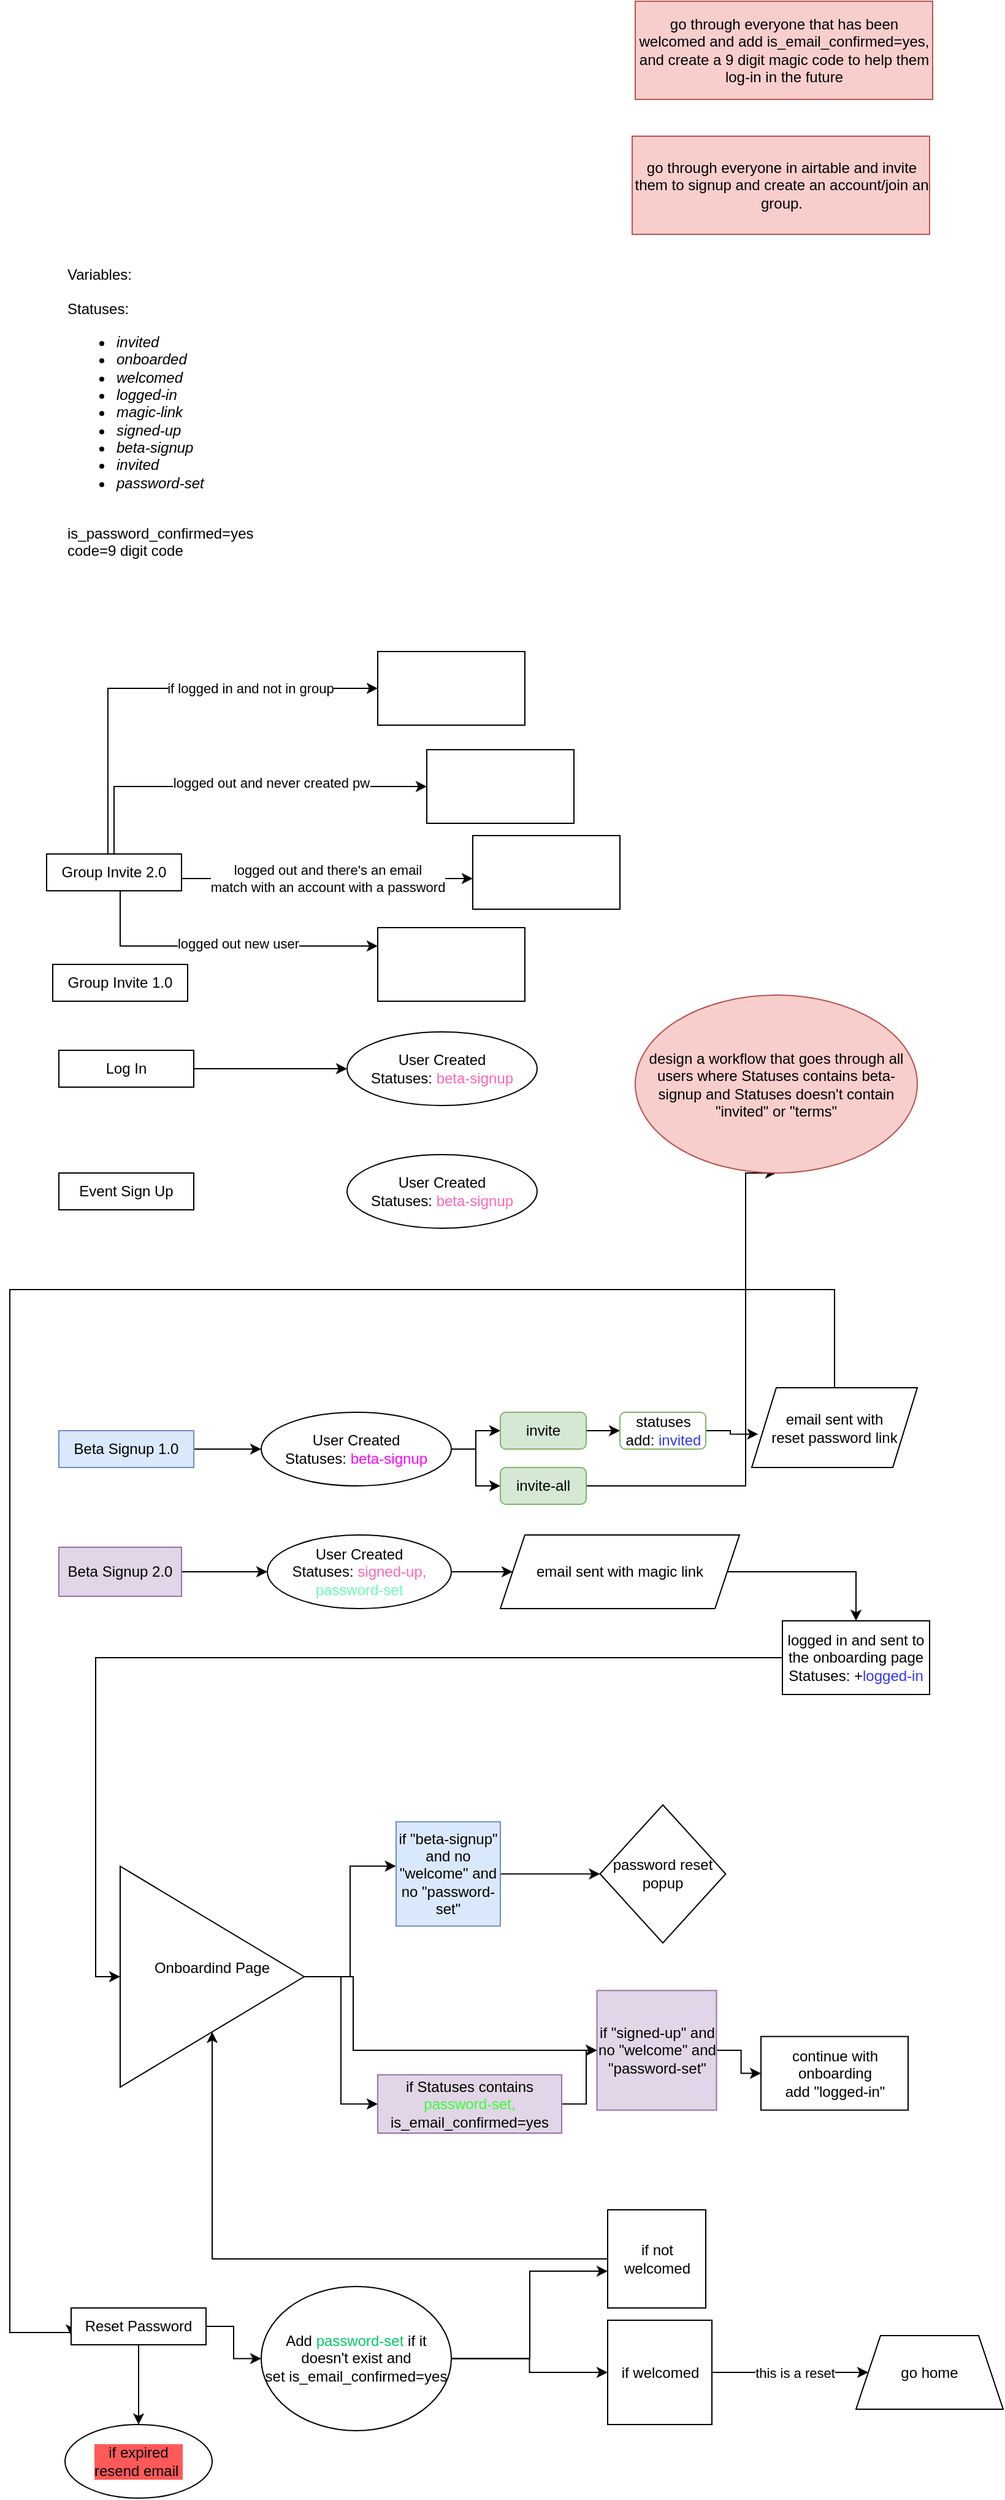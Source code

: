 <mxfile version="20.0.3" type="github">
  <diagram id="9TZBVGrTHEIjq8n9u4WU" name="Page-1">
    <mxGraphModel dx="1580" dy="2053" grid="1" gridSize="10" guides="1" tooltips="1" connect="1" arrows="1" fold="1" page="1" pageScale="1" pageWidth="850" pageHeight="1100" math="0" shadow="0">
      <root>
        <mxCell id="0" />
        <mxCell id="1" parent="0" />
        <mxCell id="HXzdCxORST3lZqe2nysO-4" value="" style="edgeStyle=orthogonalEdgeStyle;rounded=0;orthogonalLoop=1;jettySize=auto;html=1;" parent="1" source="HXzdCxORST3lZqe2nysO-1" target="HXzdCxORST3lZqe2nysO-3" edge="1">
          <mxGeometry relative="1" as="geometry" />
        </mxCell>
        <mxCell id="HXzdCxORST3lZqe2nysO-1" value="Beta Signup 1.0" style="rounded=0;whiteSpace=wrap;html=1;fillColor=#dae8fc;strokeColor=#6c8ebf;" parent="1" vertex="1">
          <mxGeometry x="70" y="95" width="110" height="30" as="geometry" />
        </mxCell>
        <mxCell id="HXzdCxORST3lZqe2nysO-6" value="" style="edgeStyle=orthogonalEdgeStyle;rounded=0;orthogonalLoop=1;jettySize=auto;html=1;" parent="1" source="HXzdCxORST3lZqe2nysO-2" target="HXzdCxORST3lZqe2nysO-5" edge="1">
          <mxGeometry relative="1" as="geometry" />
        </mxCell>
        <mxCell id="HXzdCxORST3lZqe2nysO-2" value="Beta Signup 2.0" style="rounded=0;whiteSpace=wrap;html=1;fillColor=#e1d5e7;strokeColor=#9673a6;" parent="1" vertex="1">
          <mxGeometry x="70" y="190" width="100" height="40" as="geometry" />
        </mxCell>
        <mxCell id="HXzdCxORST3lZqe2nysO-49" style="edgeStyle=orthogonalEdgeStyle;rounded=0;orthogonalLoop=1;jettySize=auto;html=1;entryX=0;entryY=0.5;entryDx=0;entryDy=0;" parent="1" source="HXzdCxORST3lZqe2nysO-3" target="HXzdCxORST3lZqe2nysO-29" edge="1">
          <mxGeometry relative="1" as="geometry" />
        </mxCell>
        <mxCell id="HXzdCxORST3lZqe2nysO-50" style="edgeStyle=orthogonalEdgeStyle;rounded=0;orthogonalLoop=1;jettySize=auto;html=1;entryX=0;entryY=0.5;entryDx=0;entryDy=0;fontColor=#3333FF;" parent="1" source="HXzdCxORST3lZqe2nysO-3" target="HXzdCxORST3lZqe2nysO-30" edge="1">
          <mxGeometry relative="1" as="geometry" />
        </mxCell>
        <mxCell id="HXzdCxORST3lZqe2nysO-3" value="User Created&lt;br&gt;Statuses: &lt;font color=&quot;#ff00ff&quot;&gt;beta-signup&lt;/font&gt;" style="ellipse;whiteSpace=wrap;html=1;rounded=0;" parent="1" vertex="1">
          <mxGeometry x="235" y="80" width="155" height="60" as="geometry" />
        </mxCell>
        <mxCell id="HXzdCxORST3lZqe2nysO-8" value="" style="edgeStyle=orthogonalEdgeStyle;rounded=0;orthogonalLoop=1;jettySize=auto;html=1;" parent="1" source="HXzdCxORST3lZqe2nysO-5" target="HXzdCxORST3lZqe2nysO-7" edge="1">
          <mxGeometry relative="1" as="geometry" />
        </mxCell>
        <mxCell id="HXzdCxORST3lZqe2nysO-5" value="User Created&lt;br&gt;Statuses: &lt;font color=&quot;#ff66b3&quot;&gt;signed-up, &lt;/font&gt;&lt;font color=&quot;#66ffb3&quot;&gt;password-set&lt;/font&gt;" style="ellipse;whiteSpace=wrap;html=1;rounded=0;" parent="1" vertex="1">
          <mxGeometry x="240" y="180" width="150" height="60" as="geometry" />
        </mxCell>
        <mxCell id="HXzdCxORST3lZqe2nysO-10" value="" style="edgeStyle=orthogonalEdgeStyle;rounded=0;orthogonalLoop=1;jettySize=auto;html=1;" parent="1" source="HXzdCxORST3lZqe2nysO-7" target="HXzdCxORST3lZqe2nysO-9" edge="1">
          <mxGeometry relative="1" as="geometry" />
        </mxCell>
        <mxCell id="HXzdCxORST3lZqe2nysO-7" value="email sent with magic link" style="shape=parallelogram;perimeter=parallelogramPerimeter;whiteSpace=wrap;html=1;fixedSize=1;rounded=0;" parent="1" vertex="1">
          <mxGeometry x="430" y="180" width="195" height="60" as="geometry" />
        </mxCell>
        <mxCell id="HXzdCxORST3lZqe2nysO-12" value="" style="edgeStyle=orthogonalEdgeStyle;rounded=0;orthogonalLoop=1;jettySize=auto;html=1;entryX=0;entryY=0.5;entryDx=0;entryDy=0;" parent="1" source="HXzdCxORST3lZqe2nysO-9" target="HXzdCxORST3lZqe2nysO-13" edge="1">
          <mxGeometry relative="1" as="geometry">
            <mxPoint x="720" y="390" as="targetPoint" />
          </mxGeometry>
        </mxCell>
        <mxCell id="HXzdCxORST3lZqe2nysO-9" value="logged in and sent to the onboarding page&lt;br&gt;Statuses: +&lt;font color=&quot;#3333ff&quot;&gt;logged-in&lt;/font&gt;" style="whiteSpace=wrap;html=1;rounded=0;" parent="1" vertex="1">
          <mxGeometry x="660" y="250" width="120" height="60" as="geometry" />
        </mxCell>
        <mxCell id="HXzdCxORST3lZqe2nysO-18" style="edgeStyle=orthogonalEdgeStyle;rounded=0;orthogonalLoop=1;jettySize=auto;html=1;entryX=0;entryY=0.5;entryDx=0;entryDy=0;" parent="1" source="HXzdCxORST3lZqe2nysO-13" target="HXzdCxORST3lZqe2nysO-17" edge="1">
          <mxGeometry relative="1" as="geometry" />
        </mxCell>
        <mxCell id="HXzdCxORST3lZqe2nysO-21" style="edgeStyle=orthogonalEdgeStyle;rounded=0;orthogonalLoop=1;jettySize=auto;html=1;entryX=-0.002;entryY=0.425;entryDx=0;entryDy=0;entryPerimeter=0;" parent="1" source="HXzdCxORST3lZqe2nysO-13" target="HXzdCxORST3lZqe2nysO-15" edge="1">
          <mxGeometry relative="1" as="geometry" />
        </mxCell>
        <mxCell id="HXzdCxORST3lZqe2nysO-22" style="edgeStyle=orthogonalEdgeStyle;rounded=0;orthogonalLoop=1;jettySize=auto;html=1;" parent="1" source="HXzdCxORST3lZqe2nysO-13" target="HXzdCxORST3lZqe2nysO-16" edge="1">
          <mxGeometry relative="1" as="geometry">
            <Array as="points">
              <mxPoint x="310" y="540" />
              <mxPoint x="310" y="600" />
            </Array>
          </mxGeometry>
        </mxCell>
        <mxCell id="HXzdCxORST3lZqe2nysO-13" value="Onboardind Page&lt;br&gt;&lt;br&gt;" style="triangle;whiteSpace=wrap;html=1;" parent="1" vertex="1">
          <mxGeometry x="120" y="450" width="150" height="180" as="geometry" />
        </mxCell>
        <mxCell id="Ku4nTDtjbL8bSQjuvAMc-4" value="" style="edgeStyle=orthogonalEdgeStyle;rounded=0;orthogonalLoop=1;jettySize=auto;html=1;fontColor=default;" edge="1" parent="1" source="HXzdCxORST3lZqe2nysO-15" target="Ku4nTDtjbL8bSQjuvAMc-3">
          <mxGeometry relative="1" as="geometry" />
        </mxCell>
        <mxCell id="HXzdCxORST3lZqe2nysO-15" value="if &quot;beta-signup&quot; and no &quot;welcome&quot; and no &quot;password-set&quot;" style="whiteSpace=wrap;html=1;aspect=fixed;fillColor=#dae8fc;strokeColor=#6c8ebf;" parent="1" vertex="1">
          <mxGeometry x="345" y="413.75" width="85" height="85" as="geometry" />
        </mxCell>
        <mxCell id="Ku4nTDtjbL8bSQjuvAMc-6" value="" style="edgeStyle=orthogonalEdgeStyle;rounded=0;orthogonalLoop=1;jettySize=auto;html=1;fontColor=default;" edge="1" parent="1" source="HXzdCxORST3lZqe2nysO-16" target="Ku4nTDtjbL8bSQjuvAMc-5">
          <mxGeometry relative="1" as="geometry" />
        </mxCell>
        <mxCell id="HXzdCxORST3lZqe2nysO-16" value="if &quot;signed-up&quot; and no &quot;welcome&quot; and &quot;password-set&quot;" style="whiteSpace=wrap;html=1;aspect=fixed;labelBackgroundColor=none;labelBorderColor=none;fillColor=#e1d5e7;strokeColor=#9673a6;" parent="1" vertex="1">
          <mxGeometry x="508.75" y="551.25" width="97.5" height="97.5" as="geometry" />
        </mxCell>
        <mxCell id="Ku4nTDtjbL8bSQjuvAMc-7" style="edgeStyle=orthogonalEdgeStyle;rounded=0;orthogonalLoop=1;jettySize=auto;html=1;entryX=0;entryY=0.5;entryDx=0;entryDy=0;fontColor=default;" edge="1" parent="1" source="HXzdCxORST3lZqe2nysO-17" target="HXzdCxORST3lZqe2nysO-16">
          <mxGeometry relative="1" as="geometry" />
        </mxCell>
        <mxCell id="HXzdCxORST3lZqe2nysO-17" value="if Statuses contains &lt;font color=&quot;#33ff33&quot;&gt;password-set,&lt;/font&gt; is_email_confirmed=yes" style="whiteSpace=wrap;html=1;fillColor=#e1d5e7;strokeColor=#9673a6;" parent="1" vertex="1">
          <mxGeometry x="330" y="620" width="150" height="47.5" as="geometry" />
        </mxCell>
        <mxCell id="HXzdCxORST3lZqe2nysO-26" value="" style="edgeStyle=orthogonalEdgeStyle;rounded=0;orthogonalLoop=1;jettySize=auto;html=1;entryX=0;entryY=0.5;entryDx=0;entryDy=0;" parent="1" source="HXzdCxORST3lZqe2nysO-25" target="HXzdCxORST3lZqe2nysO-27" edge="1">
          <mxGeometry relative="1" as="geometry">
            <mxPoint x="340" y="50" as="targetPoint" />
          </mxGeometry>
        </mxCell>
        <mxCell id="HXzdCxORST3lZqe2nysO-25" value="Log In" style="rounded=0;whiteSpace=wrap;html=1;" parent="1" vertex="1">
          <mxGeometry x="70" y="-215" width="110" height="30" as="geometry" />
        </mxCell>
        <mxCell id="HXzdCxORST3lZqe2nysO-27" value="User Created&lt;br&gt;Statuses: &lt;font color=&quot;#ff66b3&quot;&gt;beta-signup&lt;/font&gt;" style="ellipse;whiteSpace=wrap;html=1;rounded=0;" parent="1" vertex="1">
          <mxGeometry x="305" y="-230" width="155" height="60" as="geometry" />
        </mxCell>
        <mxCell id="HXzdCxORST3lZqe2nysO-32" value="" style="edgeStyle=orthogonalEdgeStyle;rounded=0;orthogonalLoop=1;jettySize=auto;html=1;" parent="1" source="HXzdCxORST3lZqe2nysO-29" target="HXzdCxORST3lZqe2nysO-31" edge="1">
          <mxGeometry relative="1" as="geometry" />
        </mxCell>
        <mxCell id="HXzdCxORST3lZqe2nysO-29" value="invite" style="rounded=1;whiteSpace=wrap;html=1;fillColor=#d5e8d4;strokeColor=#82b366;" parent="1" vertex="1">
          <mxGeometry x="430" y="80" width="70" height="30" as="geometry" />
        </mxCell>
        <mxCell id="Ku4nTDtjbL8bSQjuvAMc-28" value="" style="edgeStyle=orthogonalEdgeStyle;rounded=0;orthogonalLoop=1;jettySize=auto;html=1;fontColor=default;entryX=0.5;entryY=1;entryDx=0;entryDy=0;" edge="1" parent="1" source="HXzdCxORST3lZqe2nysO-30" target="Ku4nTDtjbL8bSQjuvAMc-29">
          <mxGeometry relative="1" as="geometry">
            <Array as="points">
              <mxPoint x="630" y="140" />
            </Array>
          </mxGeometry>
        </mxCell>
        <mxCell id="HXzdCxORST3lZqe2nysO-30" value="invite-all" style="rounded=1;whiteSpace=wrap;html=1;fillColor=#d5e8d4;strokeColor=#82b366;" parent="1" vertex="1">
          <mxGeometry x="430" y="125" width="70" height="30" as="geometry" />
        </mxCell>
        <mxCell id="HXzdCxORST3lZqe2nysO-34" value="" style="edgeStyle=orthogonalEdgeStyle;rounded=0;orthogonalLoop=1;jettySize=auto;html=1;entryX=0.039;entryY=0.582;entryDx=0;entryDy=0;entryPerimeter=0;" parent="1" source="HXzdCxORST3lZqe2nysO-31" target="HXzdCxORST3lZqe2nysO-35" edge="1">
          <mxGeometry relative="1" as="geometry">
            <mxPoint x="665.0" y="95" as="targetPoint" />
          </mxGeometry>
        </mxCell>
        <mxCell id="HXzdCxORST3lZqe2nysO-31" value="statuses add: &lt;font color=&quot;#3333ff&quot;&gt;invited&lt;/font&gt;" style="rounded=1;whiteSpace=wrap;html=1;fillColor=#FFFFFF;strokeColor=#82b366;" parent="1" vertex="1">
          <mxGeometry x="527.5" y="80" width="70" height="30" as="geometry" />
        </mxCell>
        <mxCell id="HXzdCxORST3lZqe2nysO-51" style="edgeStyle=orthogonalEdgeStyle;rounded=0;orthogonalLoop=1;jettySize=auto;html=1;entryX=0;entryY=0.75;entryDx=0;entryDy=0;fontColor=#3333FF;" parent="1" source="HXzdCxORST3lZqe2nysO-35" target="HXzdCxORST3lZqe2nysO-36" edge="1">
          <mxGeometry relative="1" as="geometry">
            <Array as="points">
              <mxPoint x="702" y="-20" />
              <mxPoint x="30" y="-20" />
              <mxPoint x="30" y="830" />
            </Array>
          </mxGeometry>
        </mxCell>
        <mxCell id="HXzdCxORST3lZqe2nysO-35" value="email sent with &lt;br&gt;reset password link" style="shape=parallelogram;perimeter=parallelogramPerimeter;whiteSpace=wrap;html=1;fixedSize=1;rounded=0;" parent="1" vertex="1">
          <mxGeometry x="635" y="60" width="135" height="65" as="geometry" />
        </mxCell>
        <mxCell id="HXzdCxORST3lZqe2nysO-38" style="edgeStyle=orthogonalEdgeStyle;rounded=0;orthogonalLoop=1;jettySize=auto;html=1;entryX=0;entryY=0.5;entryDx=0;entryDy=0;" parent="1" source="HXzdCxORST3lZqe2nysO-36" target="HXzdCxORST3lZqe2nysO-37" edge="1">
          <mxGeometry relative="1" as="geometry" />
        </mxCell>
        <mxCell id="Ku4nTDtjbL8bSQjuvAMc-2" value="" style="edgeStyle=orthogonalEdgeStyle;rounded=0;orthogonalLoop=1;jettySize=auto;html=1;fontColor=#00CC66;" edge="1" parent="1" source="HXzdCxORST3lZqe2nysO-36" target="Ku4nTDtjbL8bSQjuvAMc-1">
          <mxGeometry relative="1" as="geometry" />
        </mxCell>
        <mxCell id="HXzdCxORST3lZqe2nysO-36" value="Reset Password" style="rounded=0;whiteSpace=wrap;html=1;" parent="1" vertex="1">
          <mxGeometry x="80" y="810" width="110" height="30" as="geometry" />
        </mxCell>
        <mxCell id="HXzdCxORST3lZqe2nysO-44" style="edgeStyle=orthogonalEdgeStyle;rounded=0;orthogonalLoop=1;jettySize=auto;html=1;exitX=1;exitY=0.5;exitDx=0;exitDy=0;" parent="1" source="HXzdCxORST3lZqe2nysO-37" target="HXzdCxORST3lZqe2nysO-40" edge="1">
          <mxGeometry relative="1" as="geometry">
            <Array as="points">
              <mxPoint x="454" y="851" />
              <mxPoint x="454" y="780" />
            </Array>
          </mxGeometry>
        </mxCell>
        <mxCell id="HXzdCxORST3lZqe2nysO-45" style="edgeStyle=orthogonalEdgeStyle;rounded=0;orthogonalLoop=1;jettySize=auto;html=1;entryX=0;entryY=0.5;entryDx=0;entryDy=0;" parent="1" source="HXzdCxORST3lZqe2nysO-37" target="HXzdCxORST3lZqe2nysO-39" edge="1">
          <mxGeometry relative="1" as="geometry" />
        </mxCell>
        <mxCell id="HXzdCxORST3lZqe2nysO-37" value="Add &lt;font color=&quot;#00cc66&quot;&gt;password-set&lt;/font&gt; if it doesn&#39;t exist and &lt;br&gt;set is_email_confirmed=yes" style="ellipse;whiteSpace=wrap;html=1;rounded=0;" parent="1" vertex="1">
          <mxGeometry x="235" y="792.5" width="155" height="117.5" as="geometry" />
        </mxCell>
        <mxCell id="HXzdCxORST3lZqe2nysO-42" value="" style="edgeStyle=orthogonalEdgeStyle;rounded=0;orthogonalLoop=1;jettySize=auto;html=1;" parent="1" source="HXzdCxORST3lZqe2nysO-39" target="HXzdCxORST3lZqe2nysO-41" edge="1">
          <mxGeometry relative="1" as="geometry" />
        </mxCell>
        <mxCell id="HXzdCxORST3lZqe2nysO-46" value="this is a reset" style="edgeLabel;html=1;align=center;verticalAlign=middle;resizable=0;points=[];" parent="HXzdCxORST3lZqe2nysO-42" vertex="1" connectable="0">
          <mxGeometry x="-0.301" relative="1" as="geometry">
            <mxPoint x="23" as="offset" />
          </mxGeometry>
        </mxCell>
        <mxCell id="HXzdCxORST3lZqe2nysO-39" value="if welcomed" style="whiteSpace=wrap;html=1;aspect=fixed;" parent="1" vertex="1">
          <mxGeometry x="517.5" y="820" width="85" height="85" as="geometry" />
        </mxCell>
        <mxCell id="HXzdCxORST3lZqe2nysO-43" style="edgeStyle=orthogonalEdgeStyle;rounded=0;orthogonalLoop=1;jettySize=auto;html=1;" parent="1" source="HXzdCxORST3lZqe2nysO-40" target="HXzdCxORST3lZqe2nysO-13" edge="1">
          <mxGeometry relative="1" as="geometry" />
        </mxCell>
        <mxCell id="HXzdCxORST3lZqe2nysO-40" value="if not welcomed" style="whiteSpace=wrap;html=1;aspect=fixed;" parent="1" vertex="1">
          <mxGeometry x="517.5" y="730" width="80" height="80" as="geometry" />
        </mxCell>
        <mxCell id="HXzdCxORST3lZqe2nysO-41" value="go home" style="shape=trapezoid;perimeter=trapezoidPerimeter;whiteSpace=wrap;html=1;fixedSize=1;" parent="1" vertex="1">
          <mxGeometry x="720" y="832.5" width="120" height="60" as="geometry" />
        </mxCell>
        <mxCell id="Ku4nTDtjbL8bSQjuvAMc-1" value="if expired&lt;br&gt;resend email&amp;nbsp;" style="ellipse;whiteSpace=wrap;html=1;rounded=0;fontColor=default;labelBackgroundColor=#FF5959;" vertex="1" parent="1">
          <mxGeometry x="75" y="905" width="120" height="60" as="geometry" />
        </mxCell>
        <mxCell id="Ku4nTDtjbL8bSQjuvAMc-3" value="password reset popup" style="rhombus;whiteSpace=wrap;html=1;" vertex="1" parent="1">
          <mxGeometry x="511.25" y="400" width="102.5" height="112.5" as="geometry" />
        </mxCell>
        <mxCell id="Ku4nTDtjbL8bSQjuvAMc-5" value="continue with onboarding&lt;br&gt;add &quot;logged-in&quot;" style="whiteSpace=wrap;html=1;" vertex="1" parent="1">
          <mxGeometry x="642.5" y="588.75" width="120" height="60" as="geometry" />
        </mxCell>
        <mxCell id="Ku4nTDtjbL8bSQjuvAMc-8" value="Event Sign Up" style="rounded=0;whiteSpace=wrap;html=1;" vertex="1" parent="1">
          <mxGeometry x="70" y="-115" width="110" height="30" as="geometry" />
        </mxCell>
        <mxCell id="Ku4nTDtjbL8bSQjuvAMc-9" value="User Created&lt;br&gt;Statuses: &lt;font color=&quot;#ff66b3&quot;&gt;beta-signup&lt;/font&gt;" style="ellipse;whiteSpace=wrap;html=1;rounded=0;" vertex="1" parent="1">
          <mxGeometry x="305" y="-130" width="155" height="60" as="geometry" />
        </mxCell>
        <mxCell id="Ku4nTDtjbL8bSQjuvAMc-10" value="Group Invite 1.0" style="rounded=0;whiteSpace=wrap;html=1;" vertex="1" parent="1">
          <mxGeometry x="65" y="-285" width="110" height="30" as="geometry" />
        </mxCell>
        <mxCell id="Ku4nTDtjbL8bSQjuvAMc-14" value="" style="edgeStyle=orthogonalEdgeStyle;rounded=0;orthogonalLoop=1;jettySize=auto;html=1;fontColor=default;" edge="1" parent="1" source="Ku4nTDtjbL8bSQjuvAMc-11" target="Ku4nTDtjbL8bSQjuvAMc-12">
          <mxGeometry relative="1" as="geometry">
            <Array as="points">
              <mxPoint x="110" y="-510" />
            </Array>
          </mxGeometry>
        </mxCell>
        <mxCell id="Ku4nTDtjbL8bSQjuvAMc-20" value="if logged in and not in group" style="edgeLabel;html=1;align=center;verticalAlign=middle;resizable=0;points=[];fontColor=default;" vertex="1" connectable="0" parent="Ku4nTDtjbL8bSQjuvAMc-14">
          <mxGeometry x="0.206" relative="1" as="geometry">
            <mxPoint x="37" as="offset" />
          </mxGeometry>
        </mxCell>
        <mxCell id="Ku4nTDtjbL8bSQjuvAMc-16" style="edgeStyle=orthogonalEdgeStyle;rounded=0;orthogonalLoop=1;jettySize=auto;html=1;fontColor=default;" edge="1" parent="1" source="Ku4nTDtjbL8bSQjuvAMc-11" target="Ku4nTDtjbL8bSQjuvAMc-17">
          <mxGeometry relative="1" as="geometry">
            <mxPoint x="350" y="-300" as="targetPoint" />
            <Array as="points">
              <mxPoint x="120" y="-300" />
            </Array>
          </mxGeometry>
        </mxCell>
        <mxCell id="Ku4nTDtjbL8bSQjuvAMc-22" value="logged out new user" style="edgeLabel;html=1;align=center;verticalAlign=middle;resizable=0;points=[];fontColor=default;" vertex="1" connectable="0" parent="Ku4nTDtjbL8bSQjuvAMc-16">
          <mxGeometry x="0.1" y="2" relative="1" as="geometry">
            <mxPoint as="offset" />
          </mxGeometry>
        </mxCell>
        <mxCell id="Ku4nTDtjbL8bSQjuvAMc-18" value="logged out and there&#39;s an email&lt;br&gt;match with an account with a password" style="edgeStyle=orthogonalEdgeStyle;rounded=0;orthogonalLoop=1;jettySize=auto;html=1;fontColor=default;" edge="1" parent="1" source="Ku4nTDtjbL8bSQjuvAMc-11" target="Ku4nTDtjbL8bSQjuvAMc-19">
          <mxGeometry relative="1" as="geometry">
            <mxPoint x="420" y="-380" as="targetPoint" />
            <Array as="points">
              <mxPoint x="290" y="-355" />
              <mxPoint x="290" y="-355" />
            </Array>
          </mxGeometry>
        </mxCell>
        <mxCell id="Ku4nTDtjbL8bSQjuvAMc-23" style="edgeStyle=orthogonalEdgeStyle;rounded=0;orthogonalLoop=1;jettySize=auto;html=1;fontColor=default;" edge="1" parent="1" source="Ku4nTDtjbL8bSQjuvAMc-11" target="Ku4nTDtjbL8bSQjuvAMc-24">
          <mxGeometry relative="1" as="geometry">
            <mxPoint x="590" y="-320" as="targetPoint" />
            <Array as="points">
              <mxPoint x="115" y="-430" />
            </Array>
          </mxGeometry>
        </mxCell>
        <mxCell id="Ku4nTDtjbL8bSQjuvAMc-26" value="logged out and never created pw" style="edgeLabel;html=1;align=center;verticalAlign=middle;resizable=0;points=[];fontColor=default;" vertex="1" connectable="0" parent="Ku4nTDtjbL8bSQjuvAMc-23">
          <mxGeometry x="0.177" y="3" relative="1" as="geometry">
            <mxPoint as="offset" />
          </mxGeometry>
        </mxCell>
        <mxCell id="Ku4nTDtjbL8bSQjuvAMc-11" value="Group Invite 2.0" style="rounded=0;whiteSpace=wrap;html=1;" vertex="1" parent="1">
          <mxGeometry x="60" y="-375" width="110" height="30" as="geometry" />
        </mxCell>
        <mxCell id="Ku4nTDtjbL8bSQjuvAMc-12" value="" style="whiteSpace=wrap;html=1;rounded=0;" vertex="1" parent="1">
          <mxGeometry x="330" y="-540" width="120" height="60" as="geometry" />
        </mxCell>
        <mxCell id="Ku4nTDtjbL8bSQjuvAMc-17" value="" style="rounded=0;whiteSpace=wrap;html=1;labelBackgroundColor=none;labelBorderColor=none;fontColor=default;fillColor=#FFFFFF;" vertex="1" parent="1">
          <mxGeometry x="330" y="-315" width="120" height="60" as="geometry" />
        </mxCell>
        <mxCell id="Ku4nTDtjbL8bSQjuvAMc-19" value="" style="rounded=0;whiteSpace=wrap;html=1;labelBackgroundColor=none;labelBorderColor=none;fontColor=default;fillColor=#FFFFFF;" vertex="1" parent="1">
          <mxGeometry x="407.5" y="-390" width="120" height="60" as="geometry" />
        </mxCell>
        <mxCell id="Ku4nTDtjbL8bSQjuvAMc-24" value="" style="rounded=0;whiteSpace=wrap;html=1;labelBackgroundColor=none;labelBorderColor=none;fontColor=default;fillColor=#FFFFFF;" vertex="1" parent="1">
          <mxGeometry x="370" y="-460" width="120" height="60" as="geometry" />
        </mxCell>
        <mxCell id="Ku4nTDtjbL8bSQjuvAMc-27" value="Variables:&lt;br&gt;&lt;br&gt;Statuses:&lt;br&gt;&lt;ul&gt;&lt;li&gt;&lt;i&gt;invited&lt;/i&gt;&lt;/li&gt;&lt;li&gt;&lt;i&gt;onboarded&lt;/i&gt;&lt;/li&gt;&lt;li&gt;&lt;i&gt;welcomed&lt;/i&gt;&lt;/li&gt;&lt;li&gt;&lt;i&gt;logged-in&lt;/i&gt;&lt;/li&gt;&lt;li&gt;&lt;i&gt;magic-link&lt;/i&gt;&lt;/li&gt;&lt;li&gt;&lt;i&gt;signed-up&lt;/i&gt;&lt;/li&gt;&lt;li&gt;&lt;i&gt;beta-signup&lt;/i&gt;&lt;/li&gt;&lt;li&gt;&lt;i&gt;invited&lt;/i&gt;&lt;/li&gt;&lt;li&gt;&lt;i&gt;password-set&lt;/i&gt;&lt;/li&gt;&lt;/ul&gt;&lt;br&gt;is_password_confirmed=yes&lt;br&gt;code=9 digit code&lt;br&gt;" style="text;html=1;align=left;verticalAlign=middle;resizable=0;points=[];autosize=1;strokeColor=none;fillColor=none;fontColor=default;" vertex="1" parent="1">
          <mxGeometry x="75" y="-860" width="180" height="250" as="geometry" />
        </mxCell>
        <mxCell id="Ku4nTDtjbL8bSQjuvAMc-29" value="design a workflow that goes through all users where Statuses contains beta-signup and Statuses doesn&#39;t contain &quot;invited&quot; or &quot;terms&quot;" style="ellipse;whiteSpace=wrap;html=1;labelBackgroundColor=none;labelBorderColor=none;fillColor=#f8cecc;strokeColor=#b85450;" vertex="1" parent="1">
          <mxGeometry x="540" y="-260" width="230" height="145" as="geometry" />
        </mxCell>
        <mxCell id="Ku4nTDtjbL8bSQjuvAMc-30" value="go through everyone that has been welcomed and add is_email_confirmed=yes, and create a 9 digit magic code to help them log-in in the future" style="rounded=0;whiteSpace=wrap;html=1;labelBackgroundColor=none;labelBorderColor=none;fillColor=#f8cecc;strokeColor=#b85450;" vertex="1" parent="1">
          <mxGeometry x="540" y="-1070" width="242.5" height="80" as="geometry" />
        </mxCell>
        <mxCell id="Ku4nTDtjbL8bSQjuvAMc-31" value="go through everyone in airtable and invite them to signup and create an account/join an group." style="rounded=0;whiteSpace=wrap;html=1;labelBackgroundColor=none;labelBorderColor=none;fillColor=#f8cecc;strokeColor=#b85450;" vertex="1" parent="1">
          <mxGeometry x="537.5" y="-960" width="242.5" height="80" as="geometry" />
        </mxCell>
      </root>
    </mxGraphModel>
  </diagram>
</mxfile>

